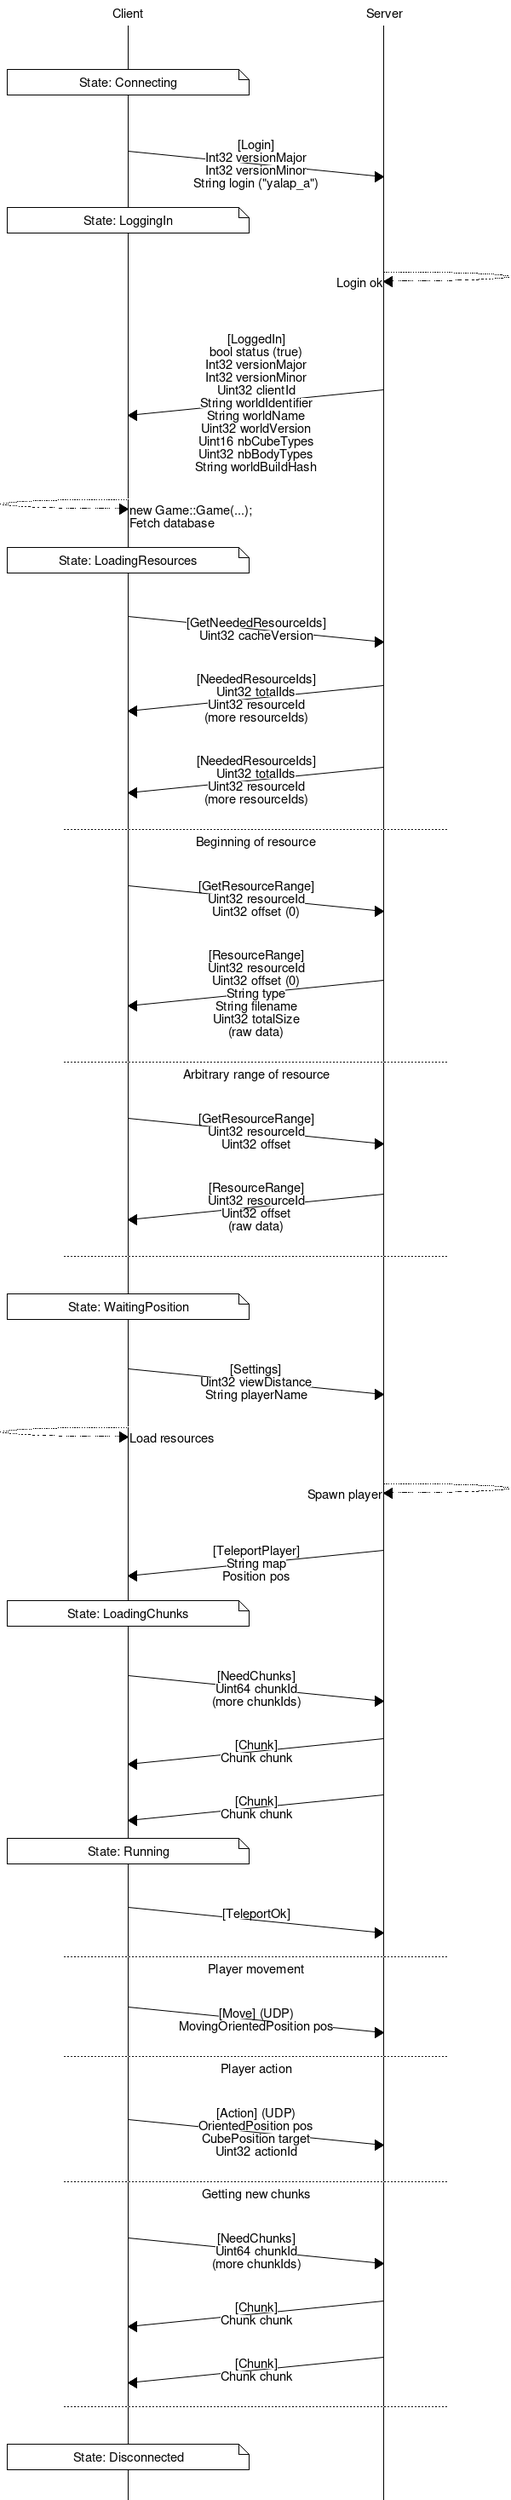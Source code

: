msc {
    arcgradient=30, wordwraparcs=1;

    c [label="Client"], s [label="Server"];

    |||;
    c note c [label="State: Connecting"];
    c => s [label="[Login]\nInt32 versionMajor\nInt32 versionMinor\nString login (\"yalap_a\")"];
    c note c [label="State: LoggingIn"];
    s >> s [label="Login ok"];
    s => c [label="[LoggedIn]\nbool status (true)\nInt32 versionMajor\nInt32 versionMinor\nUint32 clientId\nString worldIdentifier\nString worldName\nUint32 worldVersion\nUint16 nbCubeTypes\nUint32 nbBodyTypes\nString worldBuildHash"];
    c >> c [label="new Game::Game(...);\nFetch database"];
    c note c [label="State: LoadingResources"];
    c => s [label="[GetNeededResourceIds]\nUint32 cacheVersion"];
    s => c [label="[NeededResourceIds]\nUint32 totalIds\nUint32 resourceId\n(more resourceIds)"];
    s => c [label="[NeededResourceIds]\nUint32 totalIds\nUint32 resourceId\n(more resourceIds)"];
    --- [label="Beginning of resource"];
    c => s [label="[GetResourceRange]\nUint32 resourceId\nUint32 offset (0)"];
    s => c [label="[ResourceRange]\nUint32 resourceId\nUint32 offset (0)\nString type\nString filename\nUint32 totalSize\n(raw data)"];
    --- [label="Arbitrary range of resource"];
    c => s [label="[GetResourceRange]\nUint32 resourceId\nUint32 offset"];
    s => c [label="[ResourceRange]\nUint32 resourceId\nUint32 offset\n(raw data)"];
    ---;
    c note c [label="State: WaitingPosition"];
    c => s [label="[Settings]\nUint32 viewDistance\nString playerName"];
    c >> c [label="Load resources"];
    s >> s [label="Spawn player"];
    s => c [label="[TeleportPlayer]\nString map\nPosition pos"];
    c note c [label="State: LoadingChunks"];
    c => s [label="[NeedChunks]\nUint64 chunkId\n(more chunkIds)"];
    s => c [label="[Chunk]\nChunk chunk"];
    s => c [label="[Chunk]\nChunk chunk"];
    c note c [label="State: Running"];
    c => s [label="[TeleportOk]"];
    --- [label="Player movement"];
    c => s [label="[Move] (UDP)\nMovingOrientedPosition pos"];
    --- [label="Player action"];
    c => s [label="[Action] (UDP)\nOrientedPosition pos\nCubePosition target\nUint32 actionId"];
    --- [label="Getting new chunks"];
    c => s [label="[NeedChunks]\nUint64 chunkId\n(more chunkIds)"];
    s => c [label="[Chunk]\nChunk chunk"];
    s => c [label="[Chunk]\nChunk chunk"];
    ---;
    c note c [label="State: Disconnected"];
}

